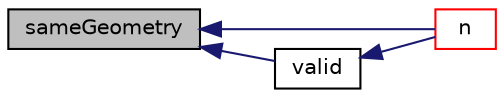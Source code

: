 digraph "sameGeometry"
{
  bgcolor="transparent";
  edge [fontname="Helvetica",fontsize="10",labelfontname="Helvetica",labelfontsize="10"];
  node [fontname="Helvetica",fontsize="10",shape=record];
  rankdir="LR";
  Node833 [label="sameGeometry",height=0.2,width=0.4,color="black", fillcolor="grey75", style="filled", fontcolor="black"];
  Node833 -> Node834 [dir="back",color="midnightblue",fontsize="10",style="solid",fontname="Helvetica"];
  Node834 [label="n",height=0.2,width=0.4,color="red",URL="$a22233.html#ab24331228025b2f3342513002540803b"];
  Node833 -> Node843 [dir="back",color="midnightblue",fontsize="10",style="solid",fontname="Helvetica"];
  Node843 [label="valid",height=0.2,width=0.4,color="black",URL="$a22233.html#aa4ad85c1548bba1f67ef9566c82f7baa",tooltip="Check whether origin has been changed at all or. "];
  Node843 -> Node834 [dir="back",color="midnightblue",fontsize="10",style="solid",fontname="Helvetica"];
}
